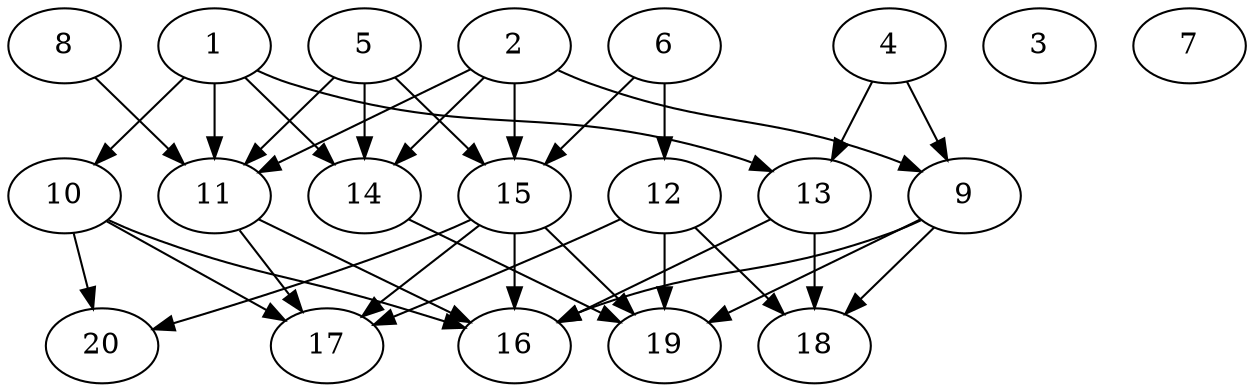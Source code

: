 // DAG automatically generated by daggen at Thu Oct  3 13:58:43 2019
// ./daggen --dot -n 20 --ccr 0.5 --fat 0.7 --regular 0.9 --density 0.6 --mindata 5242880 --maxdata 52428800 
digraph G {
  1 [size="46094336", alpha="0.00", expect_size="23047168"] 
  1 -> 10 [size ="23047168"]
  1 -> 11 [size ="23047168"]
  1 -> 13 [size ="23047168"]
  1 -> 14 [size ="23047168"]
  2 [size="93278208", alpha="0.14", expect_size="46639104"] 
  2 -> 9 [size ="46639104"]
  2 -> 11 [size ="46639104"]
  2 -> 14 [size ="46639104"]
  2 -> 15 [size ="46639104"]
  3 [size="32593920", alpha="0.04", expect_size="16296960"] 
  4 [size="47034368", alpha="0.19", expect_size="23517184"] 
  4 -> 9 [size ="23517184"]
  4 -> 13 [size ="23517184"]
  5 [size="60176384", alpha="0.13", expect_size="30088192"] 
  5 -> 11 [size ="30088192"]
  5 -> 14 [size ="30088192"]
  5 -> 15 [size ="30088192"]
  6 [size="82458624", alpha="0.20", expect_size="41229312"] 
  6 -> 12 [size ="41229312"]
  6 -> 15 [size ="41229312"]
  7 [size="52625408", alpha="0.12", expect_size="26312704"] 
  8 [size="64821248", alpha="0.00", expect_size="32410624"] 
  8 -> 11 [size ="32410624"]
  9 [size="43104256", alpha="0.11", expect_size="21552128"] 
  9 -> 16 [size ="21552128"]
  9 -> 18 [size ="21552128"]
  9 -> 19 [size ="21552128"]
  10 [size="15523840", alpha="0.13", expect_size="7761920"] 
  10 -> 16 [size ="7761920"]
  10 -> 17 [size ="7761920"]
  10 -> 20 [size ="7761920"]
  11 [size="13408256", alpha="0.02", expect_size="6704128"] 
  11 -> 16 [size ="6704128"]
  11 -> 17 [size ="6704128"]
  12 [size="13408256", alpha="0.14", expect_size="6704128"] 
  12 -> 17 [size ="6704128"]
  12 -> 18 [size ="6704128"]
  12 -> 19 [size ="6704128"]
  13 [size="81778688", alpha="0.18", expect_size="40889344"] 
  13 -> 16 [size ="40889344"]
  13 -> 18 [size ="40889344"]
  14 [size="101050368", alpha="0.07", expect_size="50525184"] 
  14 -> 19 [size ="50525184"]
  15 [size="97832960", alpha="0.11", expect_size="48916480"] 
  15 -> 16 [size ="48916480"]
  15 -> 17 [size ="48916480"]
  15 -> 19 [size ="48916480"]
  15 -> 20 [size ="48916480"]
  16 [size="65974272", alpha="0.12", expect_size="32987136"] 
  17 [size="64389120", alpha="0.10", expect_size="32194560"] 
  18 [size="25139200", alpha="0.14", expect_size="12569600"] 
  19 [size="26830848", alpha="0.14", expect_size="13415424"] 
  20 [size="78028800", alpha="0.06", expect_size="39014400"] 
}
